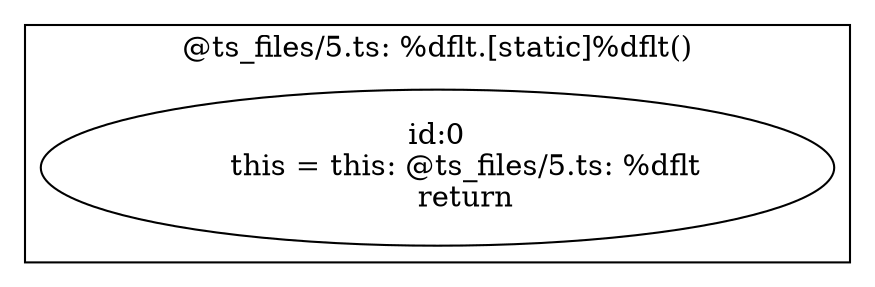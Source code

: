 digraph "5.ts" {
subgraph "cluster_@ts_files/5.ts: %dflt.[static]%dflt()" {
  label="@ts_files/5.ts: %dflt.[static]%dflt()";
  Node32730 [label="id:0
      this = this: @ts_files/5.ts: %dflt
      return"];
}
}
